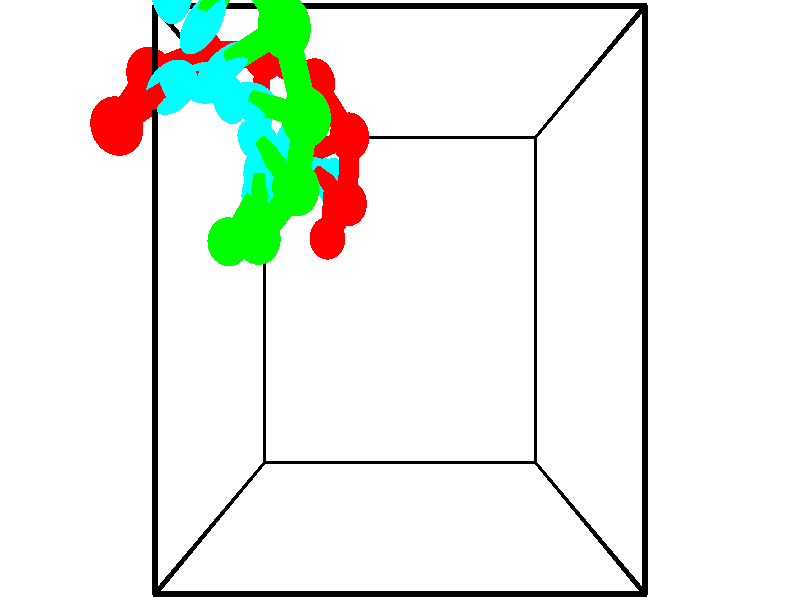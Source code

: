 // switches for output
#declare DRAW_BASES = 1; // possible values are 0, 1; only relevant for DNA ribbons
#declare DRAW_BASES_TYPE = 3; // possible values are 1, 2, 3; only relevant for DNA ribbons
#declare DRAW_FOG = 0; // set to 1 to enable fog

#include "colors.inc"

#include "transforms.inc"
background { rgb <1, 1, 1>}

#default {
   normal{
       ripples 0.25
       frequency 0.20
       turbulence 0.2
       lambda 5
   }
	finish {
		phong 0.1
		phong_size 40.
	}
}

// original window dimensions: 1024x640


// camera settings

camera {
	sky <-0, 1, 0>
	up <-0, 1, 0>
	right 1.6 * <1, 0, 0>
	location <2.5, 2.5, 11.1562>
	look_at <2.5, 2.5, 2.5>
	direction <0, 0, -8.6562>
	angle 67.0682
}


# declare cpy_camera_pos = <2.5, 2.5, 11.1562>;
# if (DRAW_FOG = 1)
fog {
	fog_type 2
	up vnormalize(cpy_camera_pos)
	color rgbt<1,1,1,0.3>
	distance 1e-5
	fog_alt 3e-3
	fog_offset 4
}
# end


// LIGHTS

# declare lum = 6;
global_settings {
	ambient_light rgb lum * <0.05, 0.05, 0.05>
	max_trace_level 15
}# declare cpy_direct_light_amount = 0.25;
light_source
{	1000 * <-1, -1, 1>,
	rgb lum * cpy_direct_light_amount
	parallel
}

light_source
{	1000 * <1, 1, -1>,
	rgb lum * cpy_direct_light_amount
	parallel
}

// strand 0

// nucleotide -1

// particle -1
sphere {
	<1.473200, 3.226856, 2.610481> 0.250000
	pigment { color rgbt <1,0,0,0> }
	no_shadow
}
cylinder {
	<1.495644, 3.620678, 2.544142>,  <1.509109, 3.856971, 2.504338>, 0.100000
	pigment { color rgbt <1,0,0,0> }
	no_shadow
}
cylinder {
	<1.495644, 3.620678, 2.544142>,  <1.473200, 3.226856, 2.610481>, 0.100000
	pigment { color rgbt <1,0,0,0> }
	no_shadow
}

// particle -1
sphere {
	<1.495644, 3.620678, 2.544142> 0.100000
	pigment { color rgbt <1,0,0,0> }
	no_shadow
}
sphere {
	0, 1
	scale<0.080000,0.200000,0.300000>
	matrix <-0.430200, 0.173739, 0.885857,
		0.900988, 0.021645, 0.433304,
		0.056108, 0.984554, -0.165848,
		1.512476, 3.916044, 2.494387>
	pigment { color rgbt <0,1,1,0> }
	no_shadow
}
cylinder {
	<1.811129, 3.561855, 3.185199>,  <1.473200, 3.226856, 2.610481>, 0.130000
	pigment { color rgbt <1,0,0,0> }
	no_shadow
}

// nucleotide -1

// particle -1
sphere {
	<1.811129, 3.561855, 3.185199> 0.250000
	pigment { color rgbt <1,0,0,0> }
	no_shadow
}
cylinder {
	<1.545670, 3.806152, 3.012428>,  <1.386394, 3.952731, 2.908766>, 0.100000
	pigment { color rgbt <1,0,0,0> }
	no_shadow
}
cylinder {
	<1.545670, 3.806152, 3.012428>,  <1.811129, 3.561855, 3.185199>, 0.100000
	pigment { color rgbt <1,0,0,0> }
	no_shadow
}

// particle -1
sphere {
	<1.545670, 3.806152, 3.012428> 0.100000
	pigment { color rgbt <1,0,0,0> }
	no_shadow
}
sphere {
	0, 1
	scale<0.080000,0.200000,0.300000>
	matrix <-0.365223, 0.239365, 0.899620,
		0.652826, 0.754782, 0.064203,
		-0.663649, 0.610744, -0.431928,
		1.346575, 3.989376, 2.882850>
	pigment { color rgbt <0,1,1,0> }
	no_shadow
}
cylinder {
	<1.859018, 4.226615, 3.491491>,  <1.811129, 3.561855, 3.185199>, 0.130000
	pigment { color rgbt <1,0,0,0> }
	no_shadow
}

// nucleotide -1

// particle -1
sphere {
	<1.859018, 4.226615, 3.491491> 0.250000
	pigment { color rgbt <1,0,0,0> }
	no_shadow
}
cylinder {
	<1.495087, 4.129490, 3.356878>,  <1.276728, 4.071215, 3.276111>, 0.100000
	pigment { color rgbt <1,0,0,0> }
	no_shadow
}
cylinder {
	<1.495087, 4.129490, 3.356878>,  <1.859018, 4.226615, 3.491491>, 0.100000
	pigment { color rgbt <1,0,0,0> }
	no_shadow
}

// particle -1
sphere {
	<1.495087, 4.129490, 3.356878> 0.100000
	pigment { color rgbt <1,0,0,0> }
	no_shadow
}
sphere {
	0, 1
	scale<0.080000,0.200000,0.300000>
	matrix <-0.380183, 0.162636, 0.910500,
		-0.166349, 0.956343, -0.240284,
		-0.909829, -0.242813, -0.336531,
		1.222138, 4.056646, 3.255919>
	pigment { color rgbt <0,1,1,0> }
	no_shadow
}
cylinder {
	<1.420525, 4.804392, 3.460518>,  <1.859018, 4.226615, 3.491491>, 0.130000
	pigment { color rgbt <1,0,0,0> }
	no_shadow
}

// nucleotide -1

// particle -1
sphere {
	<1.420525, 4.804392, 3.460518> 0.250000
	pigment { color rgbt <1,0,0,0> }
	no_shadow
}
cylinder {
	<1.242355, 4.451347, 3.520644>,  <1.135454, 4.239521, 3.556720>, 0.100000
	pigment { color rgbt <1,0,0,0> }
	no_shadow
}
cylinder {
	<1.242355, 4.451347, 3.520644>,  <1.420525, 4.804392, 3.460518>, 0.100000
	pigment { color rgbt <1,0,0,0> }
	no_shadow
}

// particle -1
sphere {
	<1.242355, 4.451347, 3.520644> 0.100000
	pigment { color rgbt <1,0,0,0> }
	no_shadow
}
sphere {
	0, 1
	scale<0.080000,0.200000,0.300000>
	matrix <-0.356162, 0.328710, 0.874699,
		-0.821429, 0.336076, -0.460768,
		-0.445424, -0.882612, 0.150315,
		1.108728, 4.186564, 3.565738>
	pigment { color rgbt <0,1,1,0> }
	no_shadow
}
cylinder {
	<0.828203, 5.008794, 3.739921>,  <1.420525, 4.804392, 3.460518>, 0.130000
	pigment { color rgbt <1,0,0,0> }
	no_shadow
}

// nucleotide -1

// particle -1
sphere {
	<0.828203, 5.008794, 3.739921> 0.250000
	pigment { color rgbt <1,0,0,0> }
	no_shadow
}
cylinder {
	<0.814087, 4.620415, 3.834589>,  <0.805617, 4.387387, 3.891390>, 0.100000
	pigment { color rgbt <1,0,0,0> }
	no_shadow
}
cylinder {
	<0.814087, 4.620415, 3.834589>,  <0.828203, 5.008794, 3.739921>, 0.100000
	pigment { color rgbt <1,0,0,0> }
	no_shadow
}

// particle -1
sphere {
	<0.814087, 4.620415, 3.834589> 0.100000
	pigment { color rgbt <1,0,0,0> }
	no_shadow
}
sphere {
	0, 1
	scale<0.080000,0.200000,0.300000>
	matrix <-0.433915, 0.228218, 0.871570,
		-0.900262, -0.071937, -0.429364,
		-0.035291, -0.970949, 0.236671,
		0.803500, 4.329130, 3.905590>
	pigment { color rgbt <0,1,1,0> }
	no_shadow
}
cylinder {
	<0.148917, 4.939931, 3.959857>,  <0.828203, 5.008794, 3.739921>, 0.130000
	pigment { color rgbt <1,0,0,0> }
	no_shadow
}

// nucleotide -1

// particle -1
sphere {
	<0.148917, 4.939931, 3.959857> 0.250000
	pigment { color rgbt <1,0,0,0> }
	no_shadow
}
cylinder {
	<0.372467, 4.645576, 4.112763>,  <0.506597, 4.468964, 4.204507>, 0.100000
	pigment { color rgbt <1,0,0,0> }
	no_shadow
}
cylinder {
	<0.372467, 4.645576, 4.112763>,  <0.148917, 4.939931, 3.959857>, 0.100000
	pigment { color rgbt <1,0,0,0> }
	no_shadow
}

// particle -1
sphere {
	<0.372467, 4.645576, 4.112763> 0.100000
	pigment { color rgbt <1,0,0,0> }
	no_shadow
}
sphere {
	0, 1
	scale<0.080000,0.200000,0.300000>
	matrix <-0.394710, 0.169344, 0.903065,
		-0.729289, -0.655585, -0.195820,
		0.558875, -0.735888, 0.382266,
		0.540130, 4.424810, 4.227443>
	pigment { color rgbt <0,1,1,0> }
	no_shadow
}
cylinder {
	<-0.276776, 4.586527, 4.429605>,  <0.148917, 4.939931, 3.959857>, 0.130000
	pigment { color rgbt <1,0,0,0> }
	no_shadow
}

// nucleotide -1

// particle -1
sphere {
	<-0.276776, 4.586527, 4.429605> 0.250000
	pigment { color rgbt <1,0,0,0> }
	no_shadow
}
cylinder {
	<0.104446, 4.517124, 4.528867>,  <0.333180, 4.475482, 4.588424>, 0.100000
	pigment { color rgbt <1,0,0,0> }
	no_shadow
}
cylinder {
	<0.104446, 4.517124, 4.528867>,  <-0.276776, 4.586527, 4.429605>, 0.100000
	pigment { color rgbt <1,0,0,0> }
	no_shadow
}

// particle -1
sphere {
	<0.104446, 4.517124, 4.528867> 0.100000
	pigment { color rgbt <1,0,0,0> }
	no_shadow
}
sphere {
	0, 1
	scale<0.080000,0.200000,0.300000>
	matrix <-0.207940, 0.220705, 0.952917,
		-0.220108, -0.959783, 0.174264,
		0.953055, -0.173508, 0.248156,
		0.390363, 4.465072, 4.603313>
	pigment { color rgbt <0,1,1,0> }
	no_shadow
}
cylinder {
	<-0.440054, 4.004932, 4.880229>,  <-0.276776, 4.586527, 4.429605>, 0.130000
	pigment { color rgbt <1,0,0,0> }
	no_shadow
}

// nucleotide -1

// particle -1
sphere {
	<-0.440054, 4.004932, 4.880229> 0.250000
	pigment { color rgbt <1,0,0,0> }
	no_shadow
}
cylinder {
	<-0.086838, 4.173027, 4.963790>,  <0.125092, 4.273884, 5.013926>, 0.100000
	pigment { color rgbt <1,0,0,0> }
	no_shadow
}
cylinder {
	<-0.086838, 4.173027, 4.963790>,  <-0.440054, 4.004932, 4.880229>, 0.100000
	pigment { color rgbt <1,0,0,0> }
	no_shadow
}

// particle -1
sphere {
	<-0.086838, 4.173027, 4.963790> 0.100000
	pigment { color rgbt <1,0,0,0> }
	no_shadow
}
sphere {
	0, 1
	scale<0.080000,0.200000,0.300000>
	matrix <-0.155532, -0.157919, 0.975126,
		0.442775, -0.893567, -0.074089,
		0.883040, 0.420238, 0.208901,
		0.178074, 4.299098, 5.026460>
	pigment { color rgbt <0,1,1,0> }
	no_shadow
}
// strand 1

// nucleotide -1

// particle -1
sphere {
	<-0.264942, 5.151975, 5.918391> 0.250000
	pigment { color rgbt <0,1,0,0> }
	no_shadow
}
cylinder {
	<0.077782, 4.987446, 6.042772>,  <0.283416, 4.888728, 6.117401>, 0.100000
	pigment { color rgbt <0,1,0,0> }
	no_shadow
}
cylinder {
	<0.077782, 4.987446, 6.042772>,  <-0.264942, 5.151975, 5.918391>, 0.100000
	pigment { color rgbt <0,1,0,0> }
	no_shadow
}

// particle -1
sphere {
	<0.077782, 4.987446, 6.042772> 0.100000
	pigment { color rgbt <0,1,0,0> }
	no_shadow
}
sphere {
	0, 1
	scale<0.080000,0.200000,0.300000>
	matrix <0.299855, -0.093140, -0.949427,
		0.419483, 0.906719, 0.043534,
		0.856809, -0.411323, 0.310954,
		0.334824, 4.864049, 6.136059>
	pigment { color rgbt <0,1,1,0> }
	no_shadow
}
cylinder {
	<0.235266, 5.461343, 5.523628>,  <-0.264942, 5.151975, 5.918391>, 0.130000
	pigment { color rgbt <0,1,0,0> }
	no_shadow
}

// nucleotide -1

// particle -1
sphere {
	<0.235266, 5.461343, 5.523628> 0.250000
	pigment { color rgbt <0,1,0,0> }
	no_shadow
}
cylinder {
	<0.355568, 5.098156, 5.640343>,  <0.427749, 4.880244, 5.710372>, 0.100000
	pigment { color rgbt <0,1,0,0> }
	no_shadow
}
cylinder {
	<0.355568, 5.098156, 5.640343>,  <0.235266, 5.461343, 5.523628>, 0.100000
	pigment { color rgbt <0,1,0,0> }
	no_shadow
}

// particle -1
sphere {
	<0.355568, 5.098156, 5.640343> 0.100000
	pigment { color rgbt <0,1,0,0> }
	no_shadow
}
sphere {
	0, 1
	scale<0.080000,0.200000,0.300000>
	matrix <0.267002, -0.213555, -0.939736,
		0.915563, 0.360538, 0.178202,
		0.300755, -0.907968, 0.291788,
		0.445794, 4.825766, 5.727879>
	pigment { color rgbt <0,1,1,0> }
	no_shadow
}
cylinder {
	<0.967519, 5.286324, 5.296020>,  <0.235266, 5.461343, 5.523628>, 0.130000
	pigment { color rgbt <0,1,0,0> }
	no_shadow
}

// nucleotide -1

// particle -1
sphere {
	<0.967519, 5.286324, 5.296020> 0.250000
	pigment { color rgbt <0,1,0,0> }
	no_shadow
}
cylinder {
	<0.774002, 4.944912, 5.373409>,  <0.657892, 4.740065, 5.419843>, 0.100000
	pigment { color rgbt <0,1,0,0> }
	no_shadow
}
cylinder {
	<0.774002, 4.944912, 5.373409>,  <0.967519, 5.286324, 5.296020>, 0.100000
	pigment { color rgbt <0,1,0,0> }
	no_shadow
}

// particle -1
sphere {
	<0.774002, 4.944912, 5.373409> 0.100000
	pigment { color rgbt <0,1,0,0> }
	no_shadow
}
sphere {
	0, 1
	scale<0.080000,0.200000,0.300000>
	matrix <0.276972, -0.359022, -0.891285,
		0.830200, -0.377609, 0.410096,
		-0.483791, -0.853530, 0.193473,
		0.628865, 4.688853, 5.431451>
	pigment { color rgbt <0,1,1,0> }
	no_shadow
}
cylinder {
	<1.387002, 4.695827, 5.339533>,  <0.967519, 5.286324, 5.296020>, 0.130000
	pigment { color rgbt <0,1,0,0> }
	no_shadow
}

// nucleotide -1

// particle -1
sphere {
	<1.387002, 4.695827, 5.339533> 0.250000
	pigment { color rgbt <0,1,0,0> }
	no_shadow
}
cylinder {
	<1.029541, 4.557434, 5.225214>,  <0.815064, 4.474398, 5.156623>, 0.100000
	pigment { color rgbt <0,1,0,0> }
	no_shadow
}
cylinder {
	<1.029541, 4.557434, 5.225214>,  <1.387002, 4.695827, 5.339533>, 0.100000
	pigment { color rgbt <0,1,0,0> }
	no_shadow
}

// particle -1
sphere {
	<1.029541, 4.557434, 5.225214> 0.100000
	pigment { color rgbt <0,1,0,0> }
	no_shadow
}
sphere {
	0, 1
	scale<0.080000,0.200000,0.300000>
	matrix <0.418172, -0.410931, -0.810104,
		0.162839, -0.843464, 0.511910,
		-0.893653, -0.345983, -0.285797,
		0.761445, 4.453639, 5.139475>
	pigment { color rgbt <0,1,1,0> }
	no_shadow
}
cylinder {
	<1.542484, 4.053973, 4.999760>,  <1.387002, 4.695827, 5.339533>, 0.130000
	pigment { color rgbt <0,1,0,0> }
	no_shadow
}

// nucleotide -1

// particle -1
sphere {
	<1.542484, 4.053973, 4.999760> 0.250000
	pigment { color rgbt <0,1,0,0> }
	no_shadow
}
cylinder {
	<1.179008, 4.168808, 4.878523>,  <0.960923, 4.237709, 4.805781>, 0.100000
	pigment { color rgbt <0,1,0,0> }
	no_shadow
}
cylinder {
	<1.179008, 4.168808, 4.878523>,  <1.542484, 4.053973, 4.999760>, 0.100000
	pigment { color rgbt <0,1,0,0> }
	no_shadow
}

// particle -1
sphere {
	<1.179008, 4.168808, 4.878523> 0.100000
	pigment { color rgbt <0,1,0,0> }
	no_shadow
}
sphere {
	0, 1
	scale<0.080000,0.200000,0.300000>
	matrix <0.130005, -0.495318, -0.858929,
		-0.396715, -0.819903, 0.412767,
		-0.908689, 0.287088, -0.303092,
		0.906402, 4.254935, 4.787595>
	pigment { color rgbt <0,1,1,0> }
	no_shadow
}
cylinder {
	<1.380713, 3.500270, 4.667175>,  <1.542484, 4.053973, 4.999760>, 0.130000
	pigment { color rgbt <0,1,0,0> }
	no_shadow
}

// nucleotide -1

// particle -1
sphere {
	<1.380713, 3.500270, 4.667175> 0.250000
	pigment { color rgbt <0,1,0,0> }
	no_shadow
}
cylinder {
	<1.120155, 3.770908, 4.529825>,  <0.963821, 3.933291, 4.447415>, 0.100000
	pigment { color rgbt <0,1,0,0> }
	no_shadow
}
cylinder {
	<1.120155, 3.770908, 4.529825>,  <1.380713, 3.500270, 4.667175>, 0.100000
	pigment { color rgbt <0,1,0,0> }
	no_shadow
}

// particle -1
sphere {
	<1.120155, 3.770908, 4.529825> 0.100000
	pigment { color rgbt <0,1,0,0> }
	no_shadow
}
sphere {
	0, 1
	scale<0.080000,0.200000,0.300000>
	matrix <0.024924, -0.433234, -0.900937,
		-0.758331, -0.595422, 0.265342,
		-0.651393, 0.676595, -0.343375,
		0.924737, 3.973887, 4.426813>
	pigment { color rgbt <0,1,1,0> }
	no_shadow
}
cylinder {
	<0.881735, 3.085525, 4.262470>,  <1.380713, 3.500270, 4.667175>, 0.130000
	pigment { color rgbt <0,1,0,0> }
	no_shadow
}

// nucleotide -1

// particle -1
sphere {
	<0.881735, 3.085525, 4.262470> 0.250000
	pigment { color rgbt <0,1,0,0> }
	no_shadow
}
cylinder {
	<0.870552, 3.469368, 4.150490>,  <0.863842, 3.699674, 4.083302>, 0.100000
	pigment { color rgbt <0,1,0,0> }
	no_shadow
}
cylinder {
	<0.870552, 3.469368, 4.150490>,  <0.881735, 3.085525, 4.262470>, 0.100000
	pigment { color rgbt <0,1,0,0> }
	no_shadow
}

// particle -1
sphere {
	<0.870552, 3.469368, 4.150490> 0.100000
	pigment { color rgbt <0,1,0,0> }
	no_shadow
}
sphere {
	0, 1
	scale<0.080000,0.200000,0.300000>
	matrix <0.007029, -0.279865, -0.960014,
		-0.999584, -0.028806, 0.001079,
		-0.027956, 0.959607, -0.279951,
		0.862165, 3.757250, 4.066504>
	pigment { color rgbt <0,1,1,0> }
	no_shadow
}
cylinder {
	<0.393274, 3.096916, 3.728743>,  <0.881735, 3.085525, 4.262470>, 0.130000
	pigment { color rgbt <0,1,0,0> }
	no_shadow
}

// nucleotide -1

// particle -1
sphere {
	<0.393274, 3.096916, 3.728743> 0.250000
	pigment { color rgbt <0,1,0,0> }
	no_shadow
}
cylinder {
	<0.606293, 3.432621, 3.684870>,  <0.734104, 3.634044, 3.658546>, 0.100000
	pigment { color rgbt <0,1,0,0> }
	no_shadow
}
cylinder {
	<0.606293, 3.432621, 3.684870>,  <0.393274, 3.096916, 3.728743>, 0.100000
	pigment { color rgbt <0,1,0,0> }
	no_shadow
}

// particle -1
sphere {
	<0.606293, 3.432621, 3.684870> 0.100000
	pigment { color rgbt <0,1,0,0> }
	no_shadow
}
sphere {
	0, 1
	scale<0.080000,0.200000,0.300000>
	matrix <0.003119, -0.131532, -0.991307,
		-0.846394, 0.527577, -0.072665,
		0.532548, 0.839263, -0.109682,
		0.766057, 3.684400, 3.651965>
	pigment { color rgbt <0,1,1,0> }
	no_shadow
}
// box output
cylinder {
	<0.000000, 0.000000, 0.000000>,  <5.000000, 0.000000, 0.000000>, 0.025000
	pigment { color rgbt <0,0,0,0> }
	no_shadow
}
cylinder {
	<0.000000, 0.000000, 0.000000>,  <0.000000, 5.000000, 0.000000>, 0.025000
	pigment { color rgbt <0,0,0,0> }
	no_shadow
}
cylinder {
	<0.000000, 0.000000, 0.000000>,  <0.000000, 0.000000, 5.000000>, 0.025000
	pigment { color rgbt <0,0,0,0> }
	no_shadow
}
cylinder {
	<5.000000, 5.000000, 5.000000>,  <0.000000, 5.000000, 5.000000>, 0.025000
	pigment { color rgbt <0,0,0,0> }
	no_shadow
}
cylinder {
	<5.000000, 5.000000, 5.000000>,  <5.000000, 0.000000, 5.000000>, 0.025000
	pigment { color rgbt <0,0,0,0> }
	no_shadow
}
cylinder {
	<5.000000, 5.000000, 5.000000>,  <5.000000, 5.000000, 0.000000>, 0.025000
	pigment { color rgbt <0,0,0,0> }
	no_shadow
}
cylinder {
	<0.000000, 0.000000, 5.000000>,  <0.000000, 5.000000, 5.000000>, 0.025000
	pigment { color rgbt <0,0,0,0> }
	no_shadow
}
cylinder {
	<0.000000, 0.000000, 5.000000>,  <5.000000, 0.000000, 5.000000>, 0.025000
	pigment { color rgbt <0,0,0,0> }
	no_shadow
}
cylinder {
	<5.000000, 5.000000, 0.000000>,  <0.000000, 5.000000, 0.000000>, 0.025000
	pigment { color rgbt <0,0,0,0> }
	no_shadow
}
cylinder {
	<5.000000, 5.000000, 0.000000>,  <5.000000, 0.000000, 0.000000>, 0.025000
	pigment { color rgbt <0,0,0,0> }
	no_shadow
}
cylinder {
	<5.000000, 0.000000, 5.000000>,  <5.000000, 0.000000, 0.000000>, 0.025000
	pigment { color rgbt <0,0,0,0> }
	no_shadow
}
cylinder {
	<0.000000, 5.000000, 0.000000>,  <0.000000, 5.000000, 5.000000>, 0.025000
	pigment { color rgbt <0,0,0,0> }
	no_shadow
}
// end of box output
